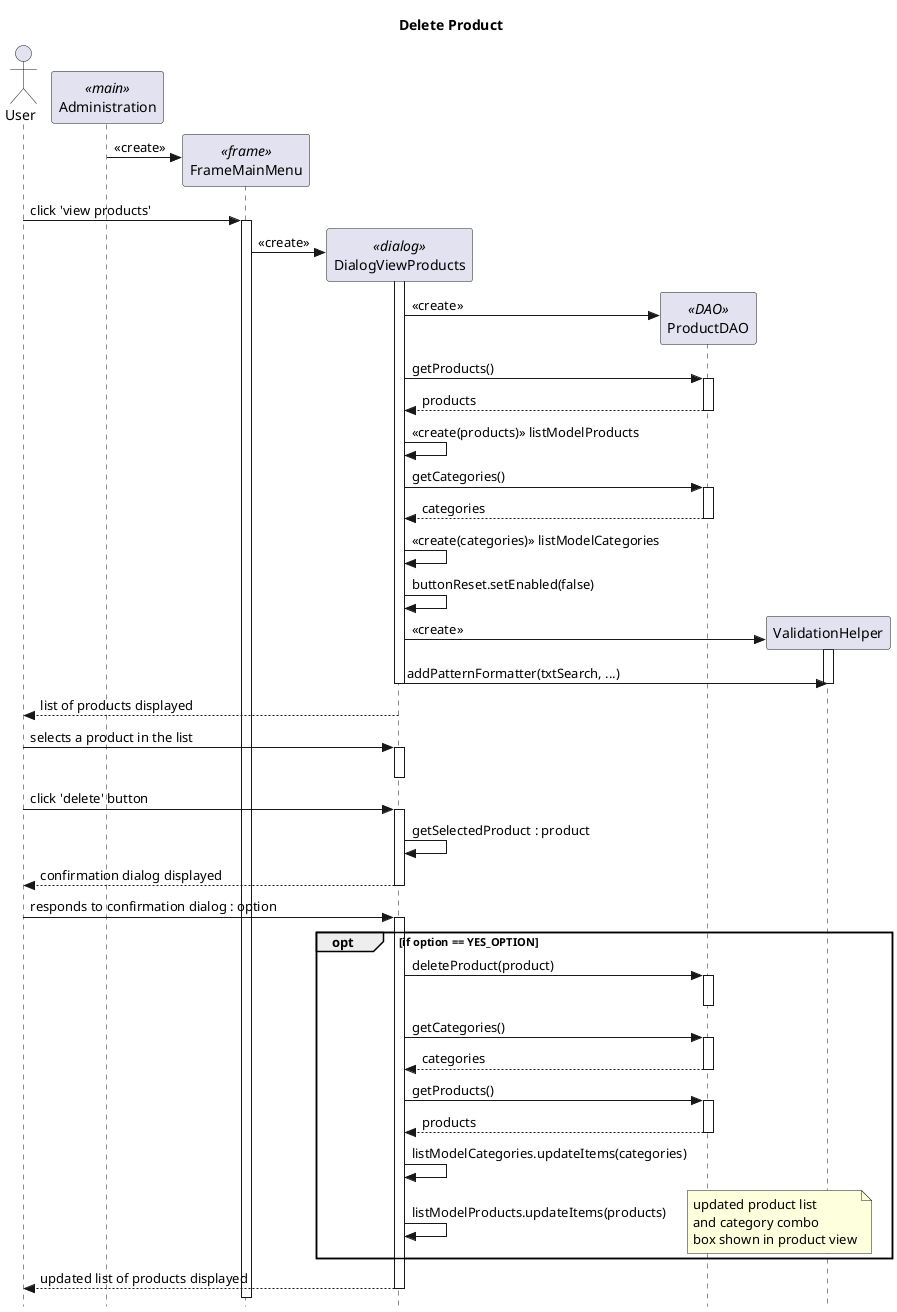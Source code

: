 @startuml

' style tweaks to make the diagram a little more readable
skinparam style strictuml

title Delete Product

actor User as user
participant "Administration" as main <<main>>
participant "FrameMainMenu" as menu <<frame>>
participant "DialogViewProducts" as view <<dialog>>
participant "ProductDAO" as dao <<DAO>>
participant "ValidationHelper" as validator

create menu
main -> menu : «create»

user -> menu : click 'view products'
menu++

create view
menu -> view : «create»

view++
create dao
view -> dao : «create»

view -> dao++ : getProducts()
view <-- dao-- : products
view -> view : «create(products)» listModelProducts

view -> dao++ : getCategories()
view <-- dao-- : categories
view -> view : «create(categories)» listModelCategories
view -> view : buttonReset.setEnabled(false)

create validator
view -> validator++ : «create»
view -> validator-- : addPatternFormatter(txtSearch, ...)
validator--

user <-- view : list of products displayed
view--


user -> view++ : selects a product in the list
view--



user -> view : click 'delete' button
activate view

view -> view : getSelectedProduct : product
view --> user : confirmation dialog displayed
view--

user -> view : responds to confirmation dialog : option
view++
opt if option == YES_OPTION
    view -> dao++ : deleteProduct(product)
    dao--
    
    view -> dao++ : getCategories()
    return categories
    view -> dao++ : getProducts()
    return products

    view -> view : listModelCategories.updateItems(categories)
    view -> view : listModelProducts.updateItems(products)
    
note right : updated product list\nand category combo\nbox shown in product view
end
view --> user : updated list of products displayed
view--


@enduml
